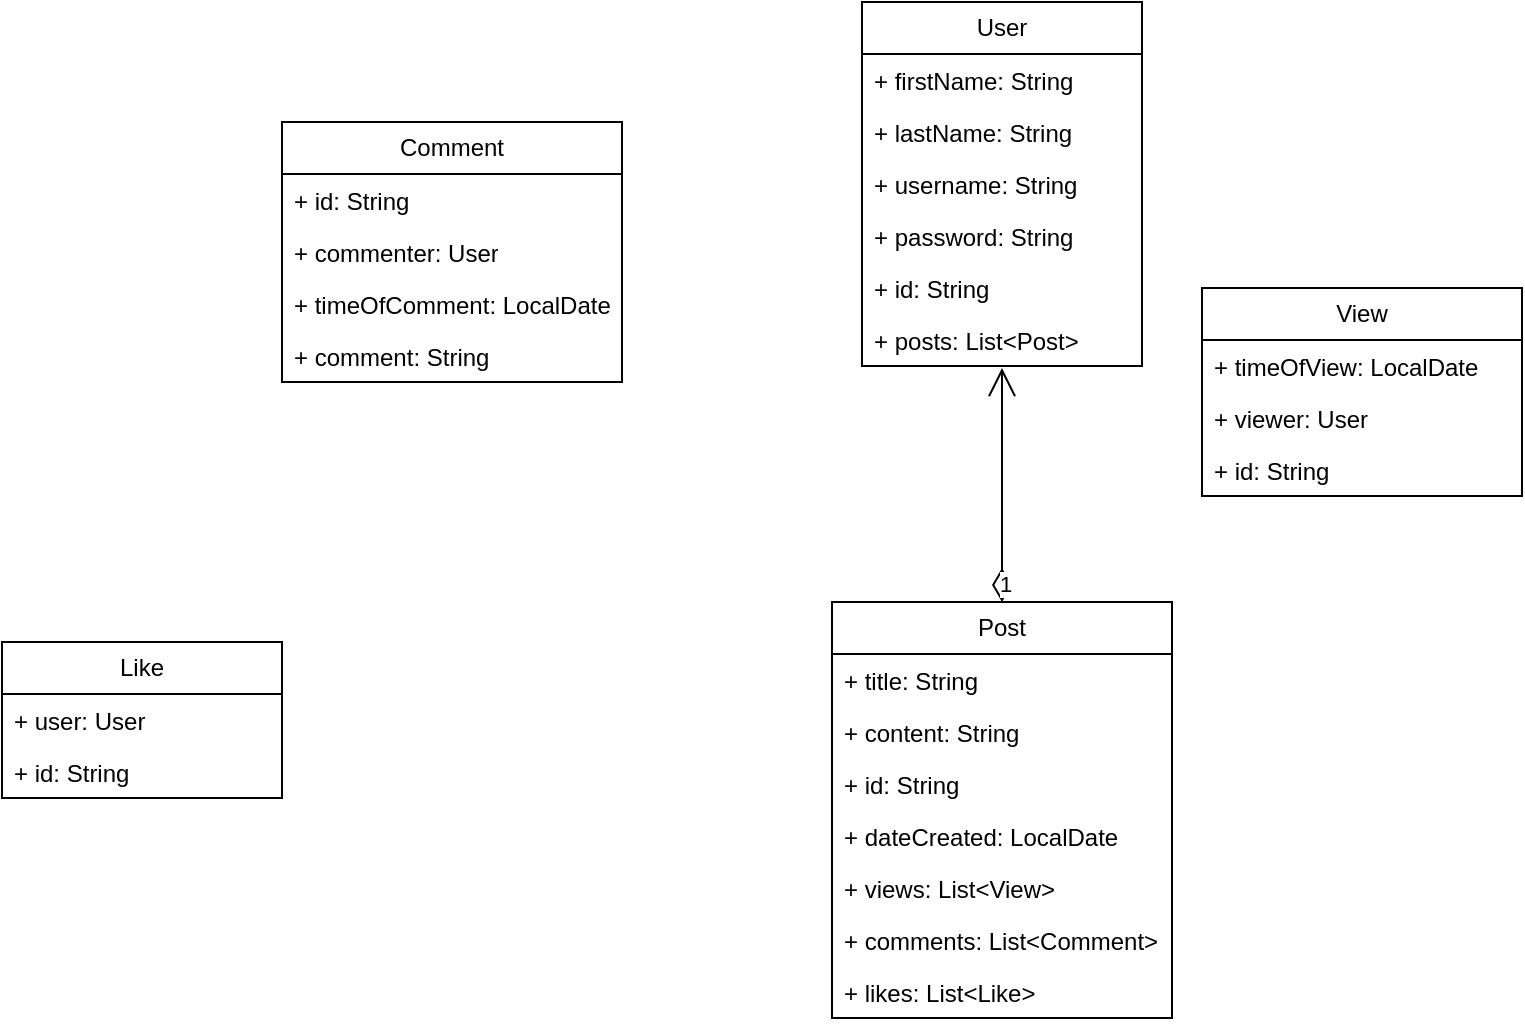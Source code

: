 <mxfile version="23.0.2" type="device">
  <diagram name="Page-1" id="S649D5kJoEB4taOOE1YZ">
    <mxGraphModel dx="864" dy="508" grid="1" gridSize="10" guides="1" tooltips="1" connect="1" arrows="1" fold="1" page="1" pageScale="1" pageWidth="1200" pageHeight="1600" math="0" shadow="0">
      <root>
        <mxCell id="0" />
        <mxCell id="1" parent="0" />
        <mxCell id="E0apjbyJGBmnFMCgN-Oy-1" value="Comment" style="swimlane;fontStyle=0;childLayout=stackLayout;horizontal=1;startSize=26;fillColor=none;horizontalStack=0;resizeParent=1;resizeParentMax=0;resizeLast=0;collapsible=1;marginBottom=0;whiteSpace=wrap;html=1;" vertex="1" parent="1">
          <mxGeometry x="260" y="120" width="170" height="130" as="geometry" />
        </mxCell>
        <mxCell id="E0apjbyJGBmnFMCgN-Oy-2" value="+ id: String" style="text;strokeColor=none;fillColor=none;align=left;verticalAlign=top;spacingLeft=4;spacingRight=4;overflow=hidden;rotatable=0;points=[[0,0.5],[1,0.5]];portConstraint=eastwest;whiteSpace=wrap;html=1;" vertex="1" parent="E0apjbyJGBmnFMCgN-Oy-1">
          <mxGeometry y="26" width="170" height="26" as="geometry" />
        </mxCell>
        <mxCell id="E0apjbyJGBmnFMCgN-Oy-3" value="+ commenter: User" style="text;strokeColor=none;fillColor=none;align=left;verticalAlign=top;spacingLeft=4;spacingRight=4;overflow=hidden;rotatable=0;points=[[0,0.5],[1,0.5]];portConstraint=eastwest;whiteSpace=wrap;html=1;" vertex="1" parent="E0apjbyJGBmnFMCgN-Oy-1">
          <mxGeometry y="52" width="170" height="26" as="geometry" />
        </mxCell>
        <mxCell id="E0apjbyJGBmnFMCgN-Oy-4" value="+ timeOfComment: LocalDate" style="text;strokeColor=none;fillColor=none;align=left;verticalAlign=top;spacingLeft=4;spacingRight=4;overflow=hidden;rotatable=0;points=[[0,0.5],[1,0.5]];portConstraint=eastwest;whiteSpace=wrap;html=1;" vertex="1" parent="E0apjbyJGBmnFMCgN-Oy-1">
          <mxGeometry y="78" width="170" height="26" as="geometry" />
        </mxCell>
        <mxCell id="E0apjbyJGBmnFMCgN-Oy-17" value="+ comment: String" style="text;strokeColor=none;fillColor=none;align=left;verticalAlign=top;spacingLeft=4;spacingRight=4;overflow=hidden;rotatable=0;points=[[0,0.5],[1,0.5]];portConstraint=eastwest;whiteSpace=wrap;html=1;" vertex="1" parent="E0apjbyJGBmnFMCgN-Oy-1">
          <mxGeometry y="104" width="170" height="26" as="geometry" />
        </mxCell>
        <mxCell id="E0apjbyJGBmnFMCgN-Oy-5" value="User" style="swimlane;fontStyle=0;childLayout=stackLayout;horizontal=1;startSize=26;fillColor=none;horizontalStack=0;resizeParent=1;resizeParentMax=0;resizeLast=0;collapsible=1;marginBottom=0;whiteSpace=wrap;html=1;" vertex="1" parent="1">
          <mxGeometry x="550" y="60" width="140" height="182" as="geometry" />
        </mxCell>
        <mxCell id="E0apjbyJGBmnFMCgN-Oy-6" value="+ firstName: String" style="text;strokeColor=none;fillColor=none;align=left;verticalAlign=top;spacingLeft=4;spacingRight=4;overflow=hidden;rotatable=0;points=[[0,0.5],[1,0.5]];portConstraint=eastwest;whiteSpace=wrap;html=1;" vertex="1" parent="E0apjbyJGBmnFMCgN-Oy-5">
          <mxGeometry y="26" width="140" height="26" as="geometry" />
        </mxCell>
        <mxCell id="E0apjbyJGBmnFMCgN-Oy-7" value="+ lastName: String" style="text;strokeColor=none;fillColor=none;align=left;verticalAlign=top;spacingLeft=4;spacingRight=4;overflow=hidden;rotatable=0;points=[[0,0.5],[1,0.5]];portConstraint=eastwest;whiteSpace=wrap;html=1;" vertex="1" parent="E0apjbyJGBmnFMCgN-Oy-5">
          <mxGeometry y="52" width="140" height="26" as="geometry" />
        </mxCell>
        <mxCell id="E0apjbyJGBmnFMCgN-Oy-8" value="+ username: String" style="text;strokeColor=none;fillColor=none;align=left;verticalAlign=top;spacingLeft=4;spacingRight=4;overflow=hidden;rotatable=0;points=[[0,0.5],[1,0.5]];portConstraint=eastwest;whiteSpace=wrap;html=1;" vertex="1" parent="E0apjbyJGBmnFMCgN-Oy-5">
          <mxGeometry y="78" width="140" height="26" as="geometry" />
        </mxCell>
        <mxCell id="E0apjbyJGBmnFMCgN-Oy-18" value="+ password: String" style="text;strokeColor=none;fillColor=none;align=left;verticalAlign=top;spacingLeft=4;spacingRight=4;overflow=hidden;rotatable=0;points=[[0,0.5],[1,0.5]];portConstraint=eastwest;whiteSpace=wrap;html=1;" vertex="1" parent="E0apjbyJGBmnFMCgN-Oy-5">
          <mxGeometry y="104" width="140" height="26" as="geometry" />
        </mxCell>
        <mxCell id="E0apjbyJGBmnFMCgN-Oy-19" value="+ id: String" style="text;strokeColor=none;fillColor=none;align=left;verticalAlign=top;spacingLeft=4;spacingRight=4;overflow=hidden;rotatable=0;points=[[0,0.5],[1,0.5]];portConstraint=eastwest;whiteSpace=wrap;html=1;" vertex="1" parent="E0apjbyJGBmnFMCgN-Oy-5">
          <mxGeometry y="130" width="140" height="26" as="geometry" />
        </mxCell>
        <mxCell id="E0apjbyJGBmnFMCgN-Oy-20" value="+ posts: List&amp;lt;Post&amp;gt;" style="text;strokeColor=none;fillColor=none;align=left;verticalAlign=top;spacingLeft=4;spacingRight=4;overflow=hidden;rotatable=0;points=[[0,0.5],[1,0.5]];portConstraint=eastwest;whiteSpace=wrap;html=1;" vertex="1" parent="E0apjbyJGBmnFMCgN-Oy-5">
          <mxGeometry y="156" width="140" height="26" as="geometry" />
        </mxCell>
        <mxCell id="E0apjbyJGBmnFMCgN-Oy-9" value="Post" style="swimlane;fontStyle=0;childLayout=stackLayout;horizontal=1;startSize=26;fillColor=none;horizontalStack=0;resizeParent=1;resizeParentMax=0;resizeLast=0;collapsible=1;marginBottom=0;whiteSpace=wrap;html=1;" vertex="1" parent="1">
          <mxGeometry x="535" y="360" width="170" height="208" as="geometry" />
        </mxCell>
        <mxCell id="E0apjbyJGBmnFMCgN-Oy-10" value="+ title: String" style="text;strokeColor=none;fillColor=none;align=left;verticalAlign=top;spacingLeft=4;spacingRight=4;overflow=hidden;rotatable=0;points=[[0,0.5],[1,0.5]];portConstraint=eastwest;whiteSpace=wrap;html=1;" vertex="1" parent="E0apjbyJGBmnFMCgN-Oy-9">
          <mxGeometry y="26" width="170" height="26" as="geometry" />
        </mxCell>
        <mxCell id="E0apjbyJGBmnFMCgN-Oy-11" value="+ content: String" style="text;strokeColor=none;fillColor=none;align=left;verticalAlign=top;spacingLeft=4;spacingRight=4;overflow=hidden;rotatable=0;points=[[0,0.5],[1,0.5]];portConstraint=eastwest;whiteSpace=wrap;html=1;" vertex="1" parent="E0apjbyJGBmnFMCgN-Oy-9">
          <mxGeometry y="52" width="170" height="26" as="geometry" />
        </mxCell>
        <mxCell id="E0apjbyJGBmnFMCgN-Oy-12" value="+ id: String" style="text;strokeColor=none;fillColor=none;align=left;verticalAlign=top;spacingLeft=4;spacingRight=4;overflow=hidden;rotatable=0;points=[[0,0.5],[1,0.5]];portConstraint=eastwest;whiteSpace=wrap;html=1;" vertex="1" parent="E0apjbyJGBmnFMCgN-Oy-9">
          <mxGeometry y="78" width="170" height="26" as="geometry" />
        </mxCell>
        <mxCell id="E0apjbyJGBmnFMCgN-Oy-14" value="+ dateCreated: LocalDate" style="text;strokeColor=none;fillColor=none;align=left;verticalAlign=top;spacingLeft=4;spacingRight=4;overflow=hidden;rotatable=0;points=[[0,0.5],[1,0.5]];portConstraint=eastwest;whiteSpace=wrap;html=1;" vertex="1" parent="E0apjbyJGBmnFMCgN-Oy-9">
          <mxGeometry y="104" width="170" height="26" as="geometry" />
        </mxCell>
        <mxCell id="E0apjbyJGBmnFMCgN-Oy-15" value="+ views: List&amp;lt;View&amp;gt;" style="text;strokeColor=none;fillColor=none;align=left;verticalAlign=top;spacingLeft=4;spacingRight=4;overflow=hidden;rotatable=0;points=[[0,0.5],[1,0.5]];portConstraint=eastwest;whiteSpace=wrap;html=1;" vertex="1" parent="E0apjbyJGBmnFMCgN-Oy-9">
          <mxGeometry y="130" width="170" height="26" as="geometry" />
        </mxCell>
        <mxCell id="E0apjbyJGBmnFMCgN-Oy-16" value="+ comments: List&amp;lt;Comment&amp;gt;" style="text;strokeColor=none;fillColor=none;align=left;verticalAlign=top;spacingLeft=4;spacingRight=4;overflow=hidden;rotatable=0;points=[[0,0.5],[1,0.5]];portConstraint=eastwest;whiteSpace=wrap;html=1;" vertex="1" parent="E0apjbyJGBmnFMCgN-Oy-9">
          <mxGeometry y="156" width="170" height="26" as="geometry" />
        </mxCell>
        <mxCell id="E0apjbyJGBmnFMCgN-Oy-30" value="+ likes: List&amp;lt;Like&amp;gt;" style="text;strokeColor=none;fillColor=none;align=left;verticalAlign=top;spacingLeft=4;spacingRight=4;overflow=hidden;rotatable=0;points=[[0,0.5],[1,0.5]];portConstraint=eastwest;whiteSpace=wrap;html=1;" vertex="1" parent="E0apjbyJGBmnFMCgN-Oy-9">
          <mxGeometry y="182" width="170" height="26" as="geometry" />
        </mxCell>
        <mxCell id="E0apjbyJGBmnFMCgN-Oy-21" value="View" style="swimlane;fontStyle=0;childLayout=stackLayout;horizontal=1;startSize=26;fillColor=none;horizontalStack=0;resizeParent=1;resizeParentMax=0;resizeLast=0;collapsible=1;marginBottom=0;whiteSpace=wrap;html=1;" vertex="1" parent="1">
          <mxGeometry x="720" y="203" width="160" height="104" as="geometry" />
        </mxCell>
        <mxCell id="E0apjbyJGBmnFMCgN-Oy-22" value="+ timeOfView: LocalDate" style="text;strokeColor=none;fillColor=none;align=left;verticalAlign=top;spacingLeft=4;spacingRight=4;overflow=hidden;rotatable=0;points=[[0,0.5],[1,0.5]];portConstraint=eastwest;whiteSpace=wrap;html=1;" vertex="1" parent="E0apjbyJGBmnFMCgN-Oy-21">
          <mxGeometry y="26" width="160" height="26" as="geometry" />
        </mxCell>
        <mxCell id="E0apjbyJGBmnFMCgN-Oy-23" value="+ viewer: User" style="text;strokeColor=none;fillColor=none;align=left;verticalAlign=top;spacingLeft=4;spacingRight=4;overflow=hidden;rotatable=0;points=[[0,0.5],[1,0.5]];portConstraint=eastwest;whiteSpace=wrap;html=1;" vertex="1" parent="E0apjbyJGBmnFMCgN-Oy-21">
          <mxGeometry y="52" width="160" height="26" as="geometry" />
        </mxCell>
        <mxCell id="E0apjbyJGBmnFMCgN-Oy-24" value="+ id: String" style="text;strokeColor=none;fillColor=none;align=left;verticalAlign=top;spacingLeft=4;spacingRight=4;overflow=hidden;rotatable=0;points=[[0,0.5],[1,0.5]];portConstraint=eastwest;whiteSpace=wrap;html=1;" vertex="1" parent="E0apjbyJGBmnFMCgN-Oy-21">
          <mxGeometry y="78" width="160" height="26" as="geometry" />
        </mxCell>
        <mxCell id="E0apjbyJGBmnFMCgN-Oy-26" value="Like" style="swimlane;fontStyle=0;childLayout=stackLayout;horizontal=1;startSize=26;fillColor=none;horizontalStack=0;resizeParent=1;resizeParentMax=0;resizeLast=0;collapsible=1;marginBottom=0;whiteSpace=wrap;html=1;" vertex="1" parent="1">
          <mxGeometry x="120" y="380" width="140" height="78" as="geometry" />
        </mxCell>
        <mxCell id="E0apjbyJGBmnFMCgN-Oy-27" value="+ user: User" style="text;strokeColor=none;fillColor=none;align=left;verticalAlign=top;spacingLeft=4;spacingRight=4;overflow=hidden;rotatable=0;points=[[0,0.5],[1,0.5]];portConstraint=eastwest;whiteSpace=wrap;html=1;" vertex="1" parent="E0apjbyJGBmnFMCgN-Oy-26">
          <mxGeometry y="26" width="140" height="26" as="geometry" />
        </mxCell>
        <mxCell id="E0apjbyJGBmnFMCgN-Oy-28" value="+ id: String" style="text;strokeColor=none;fillColor=none;align=left;verticalAlign=top;spacingLeft=4;spacingRight=4;overflow=hidden;rotatable=0;points=[[0,0.5],[1,0.5]];portConstraint=eastwest;whiteSpace=wrap;html=1;" vertex="1" parent="E0apjbyJGBmnFMCgN-Oy-26">
          <mxGeometry y="52" width="140" height="26" as="geometry" />
        </mxCell>
        <mxCell id="E0apjbyJGBmnFMCgN-Oy-31" value="1" style="endArrow=open;html=1;endSize=12;startArrow=diamondThin;startSize=14;startFill=0;edgeStyle=orthogonalEdgeStyle;align=left;verticalAlign=bottom;rounded=0;exitX=0.5;exitY=0;exitDx=0;exitDy=0;" edge="1" parent="1" source="E0apjbyJGBmnFMCgN-Oy-9">
          <mxGeometry x="-1" y="3" relative="1" as="geometry">
            <mxPoint x="619.5" y="353" as="sourcePoint" />
            <mxPoint x="620" y="243" as="targetPoint" />
            <Array as="points" />
          </mxGeometry>
        </mxCell>
      </root>
    </mxGraphModel>
  </diagram>
</mxfile>
